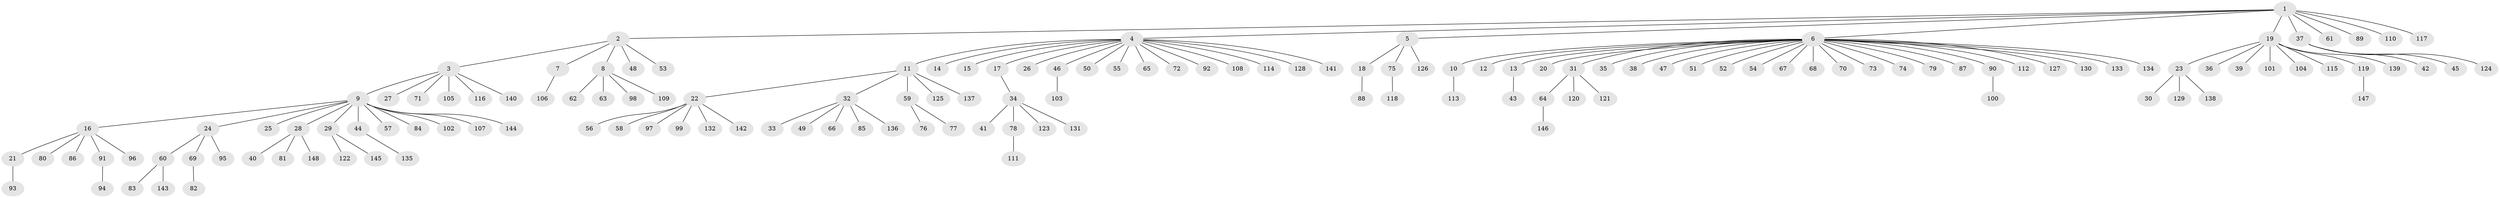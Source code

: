 // Generated by graph-tools (version 1.1) at 2025/14/03/09/25 04:14:47]
// undirected, 148 vertices, 147 edges
graph export_dot {
graph [start="1"]
  node [color=gray90,style=filled];
  1;
  2;
  3;
  4;
  5;
  6;
  7;
  8;
  9;
  10;
  11;
  12;
  13;
  14;
  15;
  16;
  17;
  18;
  19;
  20;
  21;
  22;
  23;
  24;
  25;
  26;
  27;
  28;
  29;
  30;
  31;
  32;
  33;
  34;
  35;
  36;
  37;
  38;
  39;
  40;
  41;
  42;
  43;
  44;
  45;
  46;
  47;
  48;
  49;
  50;
  51;
  52;
  53;
  54;
  55;
  56;
  57;
  58;
  59;
  60;
  61;
  62;
  63;
  64;
  65;
  66;
  67;
  68;
  69;
  70;
  71;
  72;
  73;
  74;
  75;
  76;
  77;
  78;
  79;
  80;
  81;
  82;
  83;
  84;
  85;
  86;
  87;
  88;
  89;
  90;
  91;
  92;
  93;
  94;
  95;
  96;
  97;
  98;
  99;
  100;
  101;
  102;
  103;
  104;
  105;
  106;
  107;
  108;
  109;
  110;
  111;
  112;
  113;
  114;
  115;
  116;
  117;
  118;
  119;
  120;
  121;
  122;
  123;
  124;
  125;
  126;
  127;
  128;
  129;
  130;
  131;
  132;
  133;
  134;
  135;
  136;
  137;
  138;
  139;
  140;
  141;
  142;
  143;
  144;
  145;
  146;
  147;
  148;
  1 -- 2;
  1 -- 4;
  1 -- 5;
  1 -- 6;
  1 -- 19;
  1 -- 37;
  1 -- 61;
  1 -- 89;
  1 -- 110;
  1 -- 117;
  2 -- 3;
  2 -- 7;
  2 -- 8;
  2 -- 48;
  2 -- 53;
  3 -- 9;
  3 -- 27;
  3 -- 71;
  3 -- 105;
  3 -- 116;
  3 -- 140;
  4 -- 11;
  4 -- 14;
  4 -- 15;
  4 -- 17;
  4 -- 26;
  4 -- 46;
  4 -- 50;
  4 -- 55;
  4 -- 65;
  4 -- 72;
  4 -- 92;
  4 -- 108;
  4 -- 114;
  4 -- 128;
  4 -- 141;
  5 -- 18;
  5 -- 75;
  5 -- 126;
  6 -- 10;
  6 -- 12;
  6 -- 13;
  6 -- 20;
  6 -- 31;
  6 -- 35;
  6 -- 38;
  6 -- 47;
  6 -- 51;
  6 -- 52;
  6 -- 54;
  6 -- 67;
  6 -- 68;
  6 -- 70;
  6 -- 73;
  6 -- 74;
  6 -- 79;
  6 -- 87;
  6 -- 90;
  6 -- 112;
  6 -- 127;
  6 -- 130;
  6 -- 133;
  6 -- 134;
  7 -- 106;
  8 -- 62;
  8 -- 63;
  8 -- 98;
  8 -- 109;
  9 -- 16;
  9 -- 24;
  9 -- 25;
  9 -- 28;
  9 -- 29;
  9 -- 44;
  9 -- 57;
  9 -- 84;
  9 -- 102;
  9 -- 107;
  9 -- 144;
  10 -- 113;
  11 -- 22;
  11 -- 32;
  11 -- 59;
  11 -- 125;
  11 -- 137;
  13 -- 43;
  16 -- 21;
  16 -- 80;
  16 -- 86;
  16 -- 91;
  16 -- 96;
  17 -- 34;
  18 -- 88;
  19 -- 23;
  19 -- 36;
  19 -- 39;
  19 -- 101;
  19 -- 104;
  19 -- 115;
  19 -- 119;
  19 -- 139;
  21 -- 93;
  22 -- 56;
  22 -- 58;
  22 -- 97;
  22 -- 99;
  22 -- 132;
  22 -- 142;
  23 -- 30;
  23 -- 129;
  23 -- 138;
  24 -- 60;
  24 -- 69;
  24 -- 95;
  28 -- 40;
  28 -- 81;
  28 -- 148;
  29 -- 122;
  29 -- 145;
  31 -- 64;
  31 -- 120;
  31 -- 121;
  32 -- 33;
  32 -- 49;
  32 -- 66;
  32 -- 85;
  32 -- 136;
  34 -- 41;
  34 -- 78;
  34 -- 123;
  34 -- 131;
  37 -- 42;
  37 -- 45;
  37 -- 124;
  44 -- 135;
  46 -- 103;
  59 -- 76;
  59 -- 77;
  60 -- 83;
  60 -- 143;
  64 -- 146;
  69 -- 82;
  75 -- 118;
  78 -- 111;
  90 -- 100;
  91 -- 94;
  119 -- 147;
}
